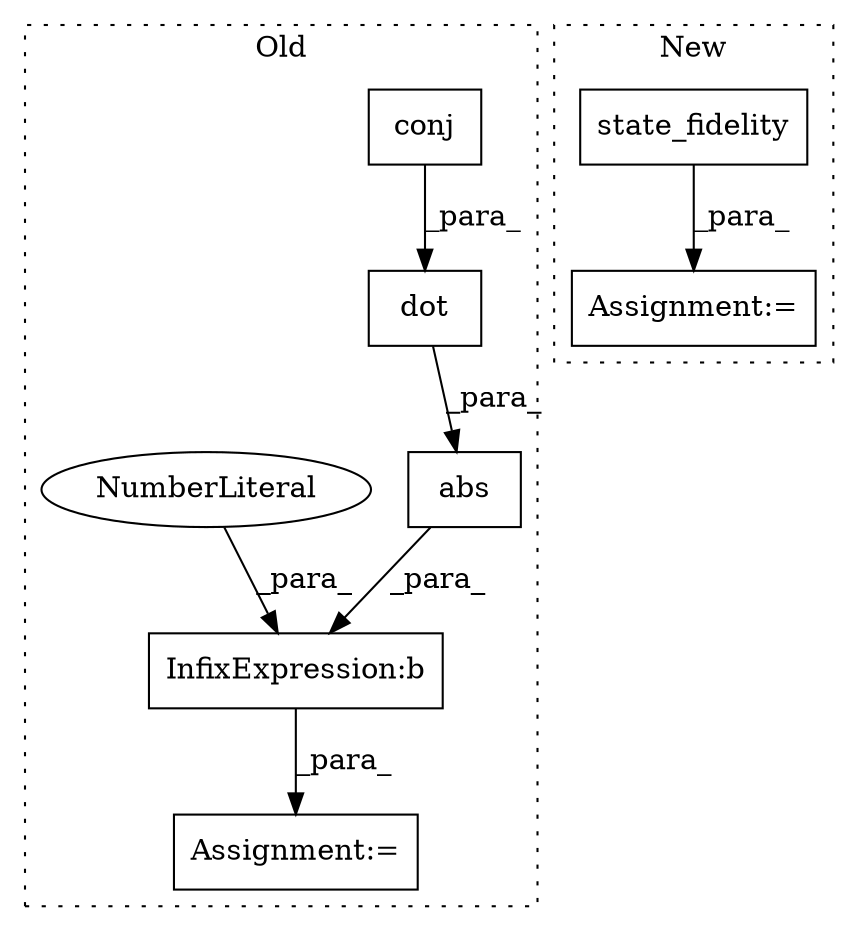 digraph G {
subgraph cluster0 {
1 [label="conj" a="32" s="5527" l="6" shape="box"];
3 [label="InfixExpression:b" a="27" s="5535" l="3" shape="box"];
4 [label="NumberLiteral" a="34" s="5538" l="1" shape="ellipse"];
5 [label="abs" a="32" s="5494,5534" l="4,1" shape="box"];
6 [label="dot" a="32" s="5512,5533" l="4,1" shape="box"];
7 [label="Assignment:=" a="7" s="5492" l="1" shape="box"];
label = "Old";
style="dotted";
}
subgraph cluster1 {
2 [label="state_fidelity" a="32" s="5515,5554" l="15,1" shape="box"];
8 [label="Assignment:=" a="7" s="5514" l="1" shape="box"];
label = "New";
style="dotted";
}
1 -> 6 [label="_para_"];
2 -> 8 [label="_para_"];
3 -> 7 [label="_para_"];
4 -> 3 [label="_para_"];
5 -> 3 [label="_para_"];
6 -> 5 [label="_para_"];
}